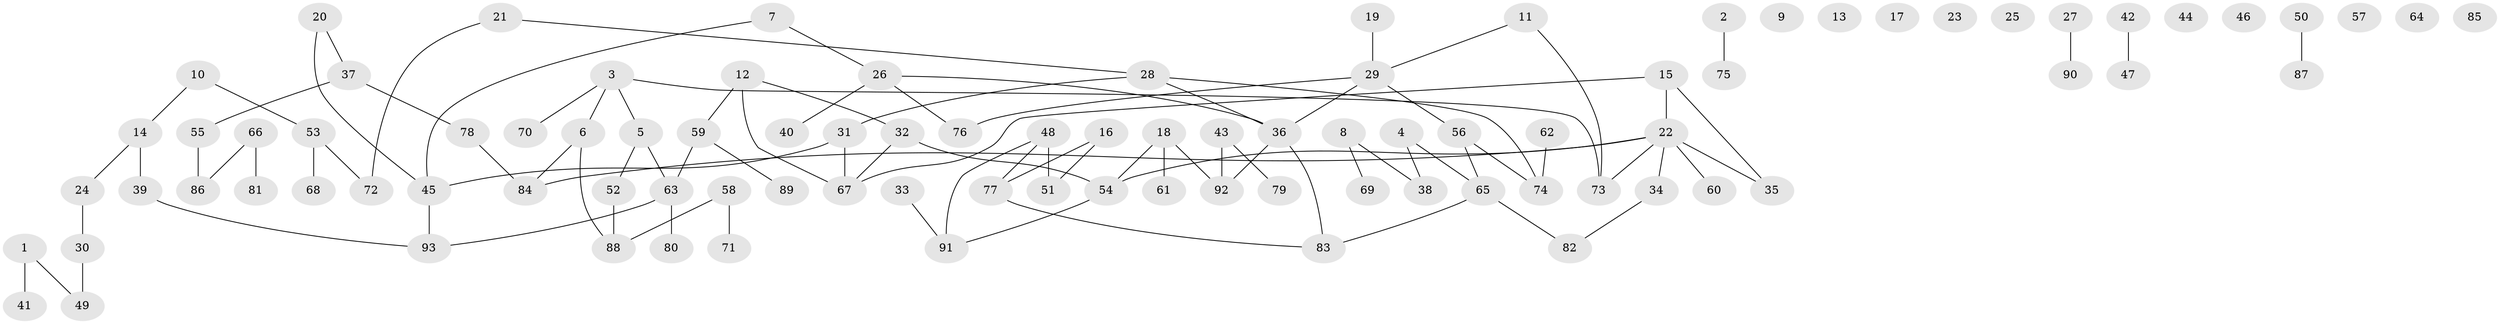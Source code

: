 // Generated by graph-tools (version 1.1) at 2025/33/03/09/25 02:33:23]
// undirected, 93 vertices, 96 edges
graph export_dot {
graph [start="1"]
  node [color=gray90,style=filled];
  1;
  2;
  3;
  4;
  5;
  6;
  7;
  8;
  9;
  10;
  11;
  12;
  13;
  14;
  15;
  16;
  17;
  18;
  19;
  20;
  21;
  22;
  23;
  24;
  25;
  26;
  27;
  28;
  29;
  30;
  31;
  32;
  33;
  34;
  35;
  36;
  37;
  38;
  39;
  40;
  41;
  42;
  43;
  44;
  45;
  46;
  47;
  48;
  49;
  50;
  51;
  52;
  53;
  54;
  55;
  56;
  57;
  58;
  59;
  60;
  61;
  62;
  63;
  64;
  65;
  66;
  67;
  68;
  69;
  70;
  71;
  72;
  73;
  74;
  75;
  76;
  77;
  78;
  79;
  80;
  81;
  82;
  83;
  84;
  85;
  86;
  87;
  88;
  89;
  90;
  91;
  92;
  93;
  1 -- 41;
  1 -- 49;
  2 -- 75;
  3 -- 5;
  3 -- 6;
  3 -- 70;
  3 -- 73;
  4 -- 38;
  4 -- 65;
  5 -- 52;
  5 -- 63;
  6 -- 84;
  6 -- 88;
  7 -- 26;
  7 -- 45;
  8 -- 38;
  8 -- 69;
  10 -- 14;
  10 -- 53;
  11 -- 29;
  11 -- 73;
  12 -- 32;
  12 -- 59;
  12 -- 67;
  14 -- 24;
  14 -- 39;
  15 -- 22;
  15 -- 35;
  15 -- 67;
  16 -- 51;
  16 -- 77;
  18 -- 54;
  18 -- 61;
  18 -- 92;
  19 -- 29;
  20 -- 37;
  20 -- 45;
  21 -- 28;
  21 -- 72;
  22 -- 34;
  22 -- 35;
  22 -- 54;
  22 -- 60;
  22 -- 73;
  22 -- 84;
  24 -- 30;
  26 -- 36;
  26 -- 40;
  26 -- 76;
  27 -- 90;
  28 -- 31;
  28 -- 36;
  28 -- 74;
  29 -- 36;
  29 -- 56;
  29 -- 76;
  30 -- 49;
  31 -- 45;
  31 -- 67;
  32 -- 54;
  32 -- 67;
  33 -- 91;
  34 -- 82;
  36 -- 83;
  36 -- 92;
  37 -- 55;
  37 -- 78;
  39 -- 93;
  42 -- 47;
  43 -- 79;
  43 -- 92;
  45 -- 93;
  48 -- 51;
  48 -- 77;
  48 -- 91;
  50 -- 87;
  52 -- 88;
  53 -- 68;
  53 -- 72;
  54 -- 91;
  55 -- 86;
  56 -- 65;
  56 -- 74;
  58 -- 71;
  58 -- 88;
  59 -- 63;
  59 -- 89;
  62 -- 74;
  63 -- 80;
  63 -- 93;
  65 -- 82;
  65 -- 83;
  66 -- 81;
  66 -- 86;
  77 -- 83;
  78 -- 84;
}

